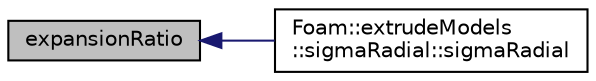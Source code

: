 digraph "expansionRatio"
{
  bgcolor="transparent";
  edge [fontname="Helvetica",fontsize="10",labelfontname="Helvetica",labelfontsize="10"];
  node [fontname="Helvetica",fontsize="10",shape=record];
  rankdir="LR";
  Node1 [label="expansionRatio",height=0.2,width=0.4,color="black", fillcolor="grey75", style="filled", fontcolor="black"];
  Node1 -> Node2 [dir="back",color="midnightblue",fontsize="10",style="solid",fontname="Helvetica"];
  Node2 [label="Foam::extrudeModels\l::sigmaRadial::sigmaRadial",height=0.2,width=0.4,color="black",URL="$a02299.html#ae5fb24ba245ae45f92bab43e774b6517",tooltip="Construct from dictionary. "];
}
